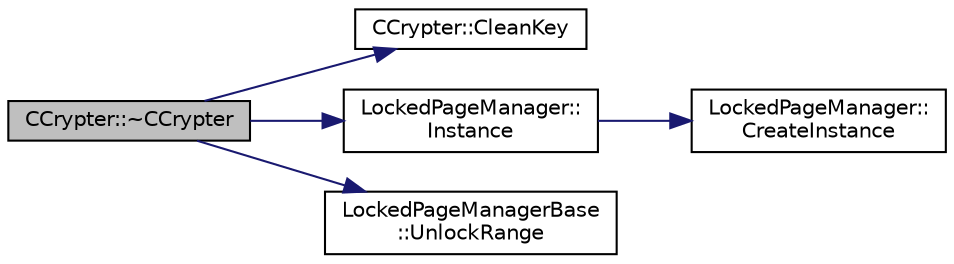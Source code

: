 digraph "CCrypter::~CCrypter"
{
  edge [fontname="Helvetica",fontsize="10",labelfontname="Helvetica",labelfontsize="10"];
  node [fontname="Helvetica",fontsize="10",shape=record];
  rankdir="LR";
  Node5 [label="CCrypter::~CCrypter",height=0.2,width=0.4,color="black", fillcolor="grey75", style="filled", fontcolor="black"];
  Node5 -> Node6 [color="midnightblue",fontsize="10",style="solid",fontname="Helvetica"];
  Node6 [label="CCrypter::CleanKey",height=0.2,width=0.4,color="black", fillcolor="white", style="filled",URL="$class_c_crypter.html#a6910b4cff4ee40e33fbb3789dc12c139"];
  Node5 -> Node7 [color="midnightblue",fontsize="10",style="solid",fontname="Helvetica"];
  Node7 [label="LockedPageManager::\lInstance",height=0.2,width=0.4,color="black", fillcolor="white", style="filled",URL="$class_locked_page_manager.html#ac9b1d42d240dba4714a35fff970b6dde"];
  Node7 -> Node8 [color="midnightblue",fontsize="10",style="solid",fontname="Helvetica"];
  Node8 [label="LockedPageManager::\lCreateInstance",height=0.2,width=0.4,color="black", fillcolor="white", style="filled",URL="$class_locked_page_manager.html#a3933ba60669b1c1b0ef03222637257e7"];
  Node5 -> Node9 [color="midnightblue",fontsize="10",style="solid",fontname="Helvetica"];
  Node9 [label="LockedPageManagerBase\l::UnlockRange",height=0.2,width=0.4,color="black", fillcolor="white", style="filled",URL="$class_locked_page_manager_base.html#a34bcf7b9120295ed178fe9545ed229af"];
}
